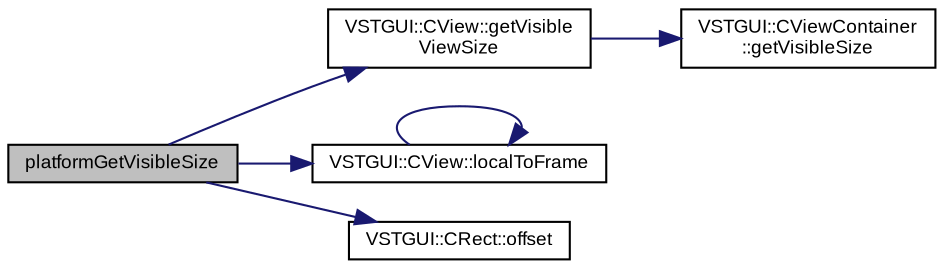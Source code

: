 digraph "platformGetVisibleSize"
{
  bgcolor="transparent";
  edge [fontname="Arial",fontsize="9",labelfontname="Arial",labelfontsize="9"];
  node [fontname="Arial",fontsize="9",shape=record];
  rankdir="LR";
  Node1 [label="platformGetVisibleSize",height=0.2,width=0.4,color="black", fillcolor="grey75", style="filled" fontcolor="black"];
  Node1 -> Node2 [color="midnightblue",fontsize="9",style="solid",fontname="Arial"];
  Node2 [label="VSTGUI::CView::getVisible\lViewSize",height=0.2,width=0.4,color="black",URL="$class_v_s_t_g_u_i_1_1_c_view.html#a53c47f5a0cddd21e71f53237879112da",tooltip="returns the visible size of the view "];
  Node2 -> Node3 [color="midnightblue",fontsize="9",style="solid",fontname="Arial"];
  Node3 [label="VSTGUI::CViewContainer\l::getVisibleSize",height=0.2,width=0.4,color="black",URL="$class_v_s_t_g_u_i_1_1_c_view_container.html#a78e56b14300f430d967bdd47eef4bd75"];
  Node1 -> Node4 [color="midnightblue",fontsize="9",style="solid",fontname="Arial"];
  Node4 [label="VSTGUI::CView::localToFrame",height=0.2,width=0.4,color="black",URL="$class_v_s_t_g_u_i_1_1_c_view.html#af69c7b7977b115f073452fc07887da55",tooltip="conversion from local view coordinates to frame coordinates "];
  Node4 -> Node4 [color="midnightblue",fontsize="9",style="solid",fontname="Arial"];
  Node1 -> Node5 [color="midnightblue",fontsize="9",style="solid",fontname="Arial"];
  Node5 [label="VSTGUI::CRect::offset",height=0.2,width=0.4,color="black",URL="$struct_v_s_t_g_u_i_1_1_c_rect.html#a34e2c9a2a3f466838aadef8f924ec052"];
}
